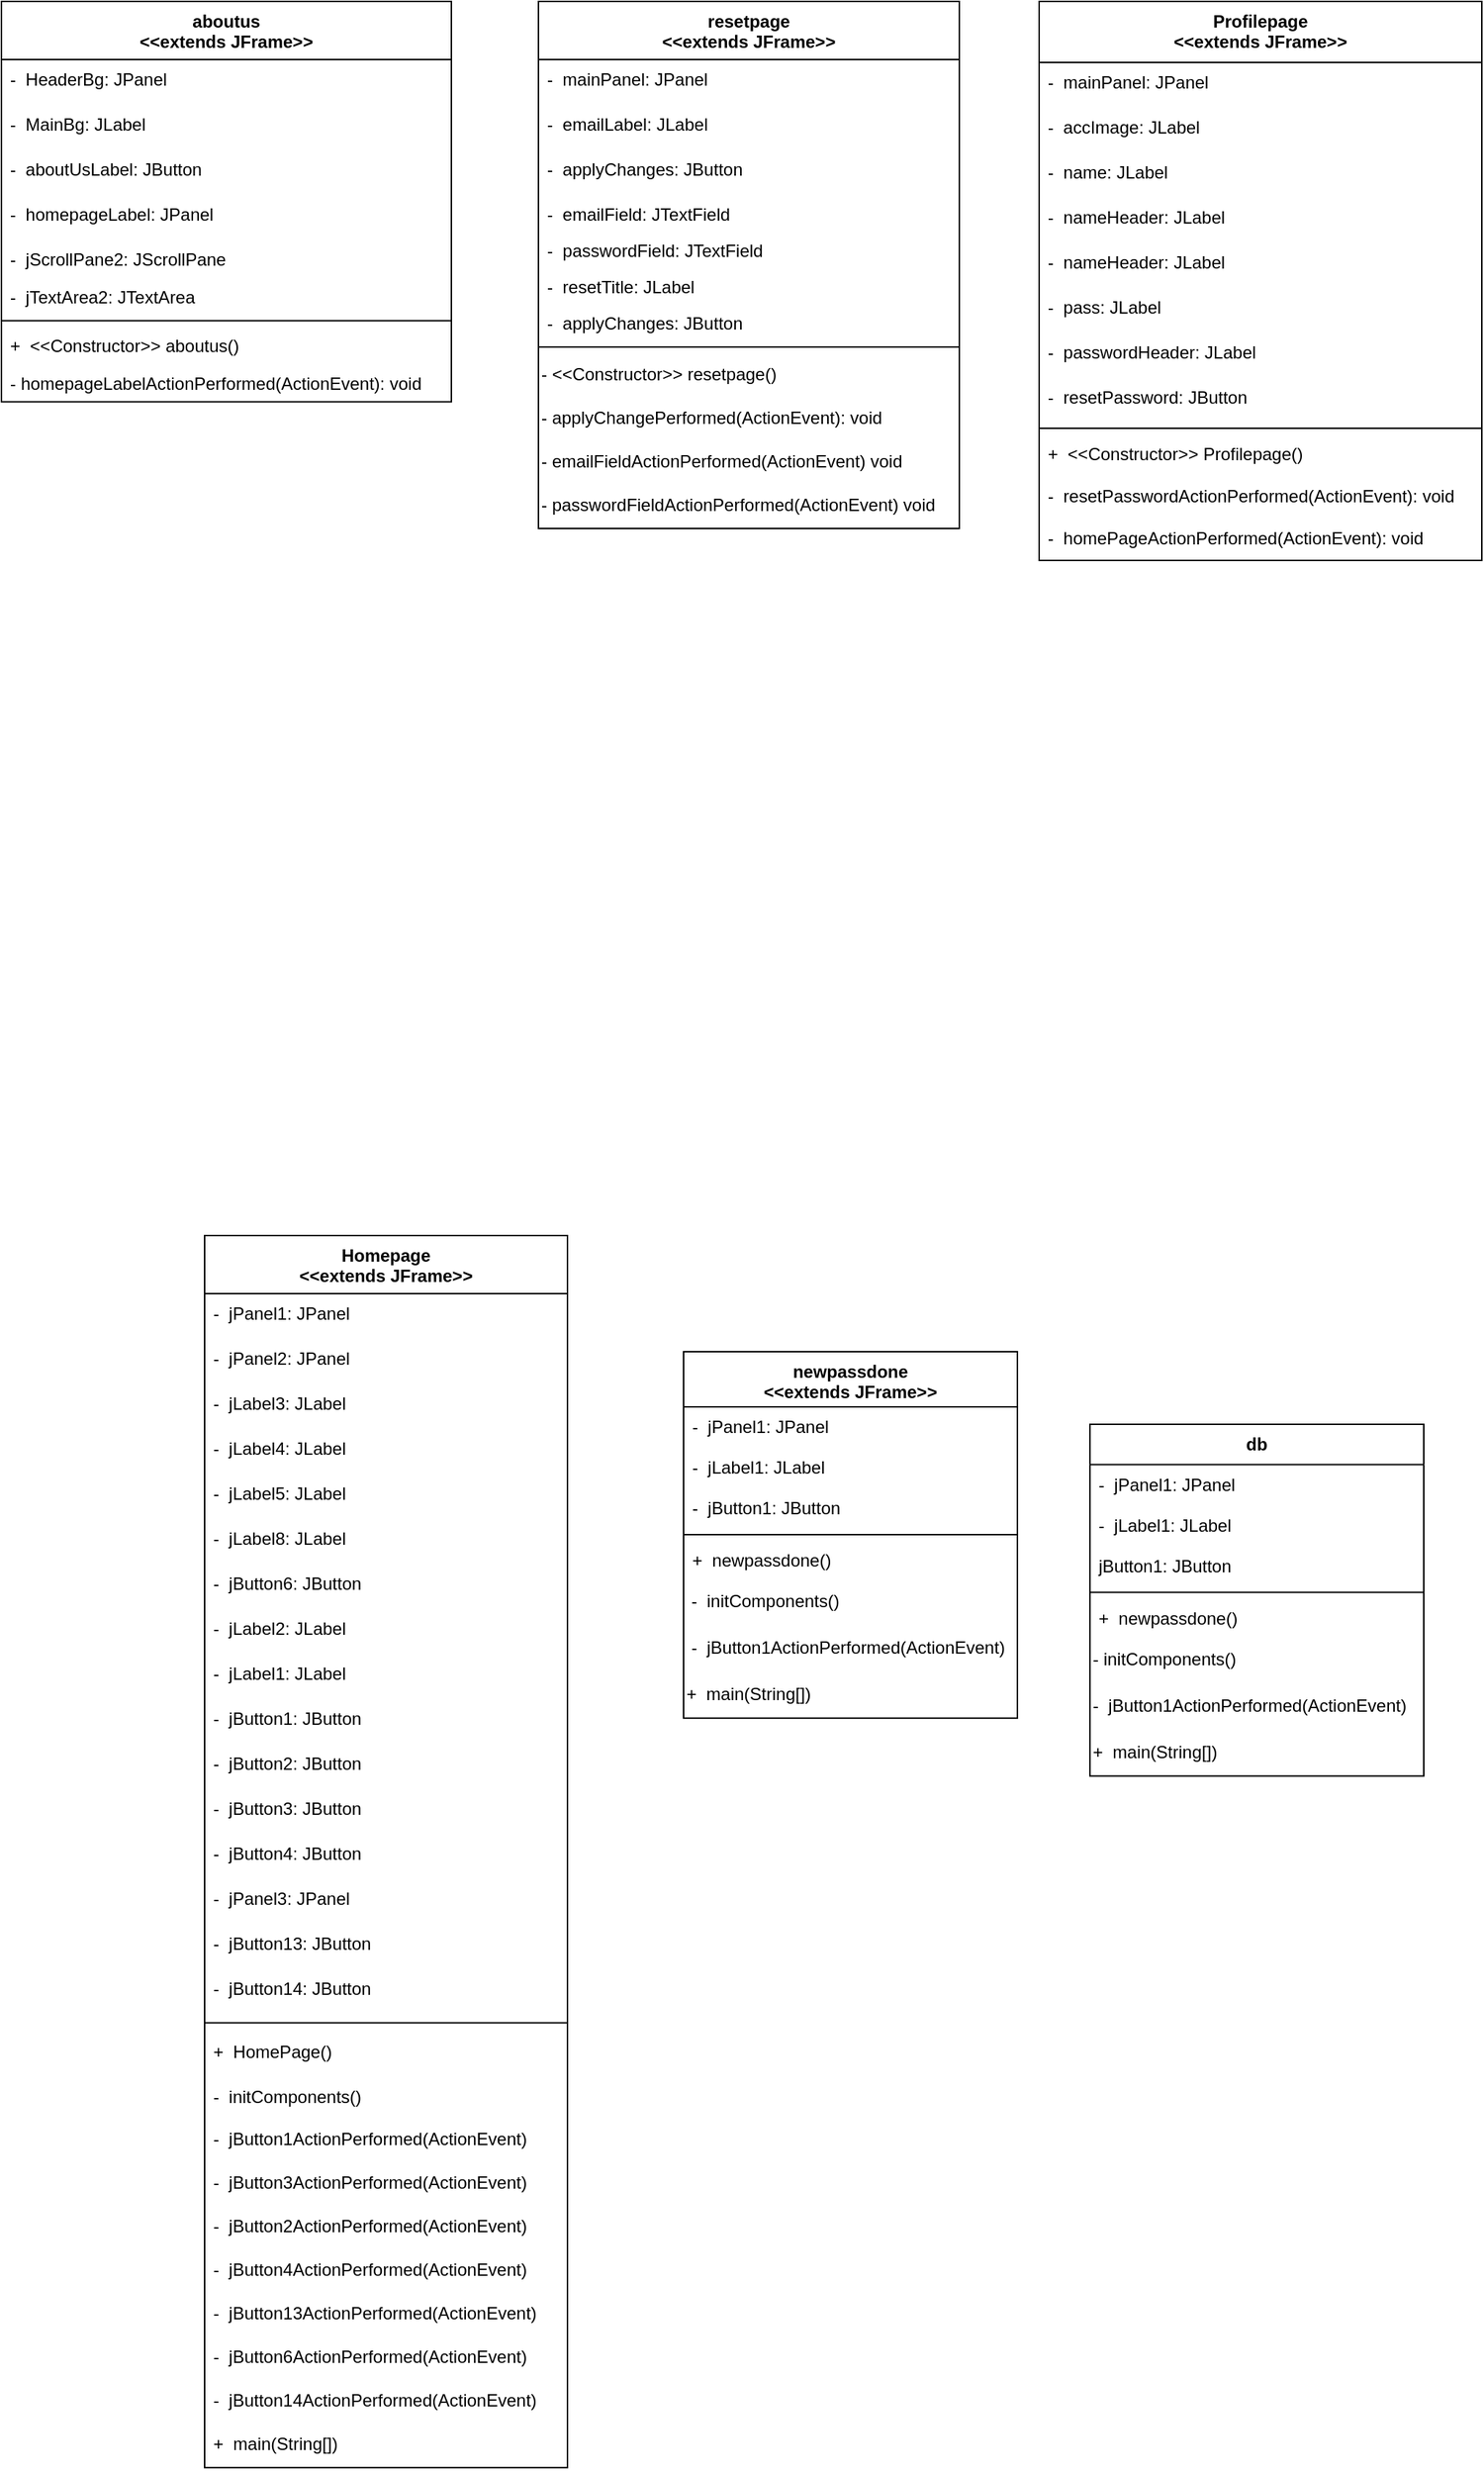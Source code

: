 <mxfile version="24.7.5">
  <diagram name="Page-1" id="XovYSc9VxgBBoyLTzxwy">
    <mxGraphModel dx="1937" dy="1751" grid="1" gridSize="10" guides="1" tooltips="1" connect="1" arrows="1" fold="1" page="1" pageScale="1" pageWidth="850" pageHeight="1100" math="0" shadow="0">
      <root>
        <mxCell id="0" />
        <mxCell id="1" parent="0" />
        <mxCell id="QE4EvPiiiCpDDDPfgIJF-1" value="aboutus&#xa;&lt;&lt;extends JFrame&gt;&gt;&#xa;" style="swimlane;fontStyle=1;align=center;verticalAlign=top;childLayout=stackLayout;horizontal=1;startSize=40;horizontalStack=0;resizeParent=1;resizeParentMax=0;resizeLast=0;collapsible=0;marginBottom=0;" parent="1" vertex="1">
          <mxGeometry x="-530" y="-590" width="310" height="275.74" as="geometry" />
        </mxCell>
        <mxCell id="QE4EvPiiiCpDDDPfgIJF-2" value="-  HeaderBg: JPanel" style="text;strokeColor=none;fillColor=none;align=left;verticalAlign=top;spacingLeft=4;spacingRight=4;overflow=hidden;rotatable=0;points=[[0,0.5],[1,0.5]];portConstraint=eastwest;" parent="QE4EvPiiiCpDDDPfgIJF-1" vertex="1">
          <mxGeometry y="40" width="310" height="31" as="geometry" />
        </mxCell>
        <mxCell id="QE4EvPiiiCpDDDPfgIJF-3" value="-  MainBg: JLabel" style="text;strokeColor=none;fillColor=none;align=left;verticalAlign=top;spacingLeft=4;spacingRight=4;overflow=hidden;rotatable=0;points=[[0,0.5],[1,0.5]];portConstraint=eastwest;" parent="QE4EvPiiiCpDDDPfgIJF-1" vertex="1">
          <mxGeometry y="71" width="310" height="31" as="geometry" />
        </mxCell>
        <mxCell id="QE4EvPiiiCpDDDPfgIJF-4" value="-  aboutUsLabel: JButton" style="text;strokeColor=none;fillColor=none;align=left;verticalAlign=top;spacingLeft=4;spacingRight=4;overflow=hidden;rotatable=0;points=[[0,0.5],[1,0.5]];portConstraint=eastwest;" parent="QE4EvPiiiCpDDDPfgIJF-1" vertex="1">
          <mxGeometry y="102" width="310" height="31" as="geometry" />
        </mxCell>
        <mxCell id="QE4EvPiiiCpDDDPfgIJF-5" value="-  homepageLabel: JPanel" style="text;strokeColor=none;fillColor=none;align=left;verticalAlign=top;spacingLeft=4;spacingRight=4;overflow=hidden;rotatable=0;points=[[0,0.5],[1,0.5]];portConstraint=eastwest;" parent="QE4EvPiiiCpDDDPfgIJF-1" vertex="1">
          <mxGeometry y="133" width="310" height="31" as="geometry" />
        </mxCell>
        <mxCell id="QE4EvPiiiCpDDDPfgIJF-6" value="-  jScrollPane2: JScrollPane" style="text;strokeColor=none;fillColor=none;align=left;verticalAlign=top;spacingLeft=4;spacingRight=4;overflow=hidden;rotatable=0;points=[[0,0.5],[1,0.5]];portConstraint=eastwest;" parent="QE4EvPiiiCpDDDPfgIJF-1" vertex="1">
          <mxGeometry y="164" width="310" height="26" as="geometry" />
        </mxCell>
        <mxCell id="QE4EvPiiiCpDDDPfgIJF-7" value="-  jTextArea2: JTextArea" style="text;strokeColor=none;fillColor=none;align=left;verticalAlign=top;spacingLeft=4;spacingRight=4;overflow=hidden;rotatable=0;points=[[0,0.5],[1,0.5]];portConstraint=eastwest;" parent="QE4EvPiiiCpDDDPfgIJF-1" vertex="1">
          <mxGeometry y="190" width="310" height="26" as="geometry" />
        </mxCell>
        <mxCell id="QE4EvPiiiCpDDDPfgIJF-8" style="line;strokeWidth=1;fillColor=none;align=left;verticalAlign=middle;spacingTop=-1;spacingLeft=3;spacingRight=3;rotatable=0;labelPosition=right;points=[];portConstraint=eastwest;strokeColor=inherit;" parent="QE4EvPiiiCpDDDPfgIJF-1" vertex="1">
          <mxGeometry y="216" width="310" height="7.74" as="geometry" />
        </mxCell>
        <mxCell id="QE4EvPiiiCpDDDPfgIJF-9" value="+  &lt;&lt;Constructor&gt;&gt; aboutus()" style="text;strokeColor=none;fillColor=none;align=left;verticalAlign=top;spacingLeft=4;spacingRight=4;overflow=hidden;rotatable=0;points=[[0,0.5],[1,0.5]];portConstraint=eastwest;" parent="QE4EvPiiiCpDDDPfgIJF-1" vertex="1">
          <mxGeometry y="223.74" width="310" height="26" as="geometry" />
        </mxCell>
        <mxCell id="QE4EvPiiiCpDDDPfgIJF-11" value="- homepageLabelActionPerformed(ActionEvent): void" style="text;strokeColor=none;fillColor=none;align=left;verticalAlign=top;spacingLeft=4;spacingRight=4;overflow=hidden;rotatable=0;points=[[0,0.5],[1,0.5]];portConstraint=eastwest;" parent="QE4EvPiiiCpDDDPfgIJF-1" vertex="1">
          <mxGeometry y="249.74" width="310" height="26" as="geometry" />
        </mxCell>
        <mxCell id="QE4EvPiiiCpDDDPfgIJF-13" value="Homepage&#xa;&lt;&lt;extends JFrame&gt;&gt;&#xa;" style="swimlane;fontStyle=1;align=center;verticalAlign=top;childLayout=stackLayout;horizontal=1;startSize=40;horizontalStack=0;resizeParent=1;resizeParentMax=0;resizeLast=0;collapsible=0;marginBottom=0;" parent="1" vertex="1">
          <mxGeometry x="-390" y="260" width="250" height="848.6" as="geometry" />
        </mxCell>
        <mxCell id="QE4EvPiiiCpDDDPfgIJF-14" value="-  jPanel1: JPanel" style="text;strokeColor=none;fillColor=none;align=left;verticalAlign=top;spacingLeft=4;spacingRight=4;overflow=hidden;rotatable=0;points=[[0,0.5],[1,0.5]];portConstraint=eastwest;" parent="QE4EvPiiiCpDDDPfgIJF-13" vertex="1">
          <mxGeometry y="40" width="250" height="31" as="geometry" />
        </mxCell>
        <mxCell id="QE4EvPiiiCpDDDPfgIJF-15" value="-  jPanel2: JPanel" style="text;strokeColor=none;fillColor=none;align=left;verticalAlign=top;spacingLeft=4;spacingRight=4;overflow=hidden;rotatable=0;points=[[0,0.5],[1,0.5]];portConstraint=eastwest;" parent="QE4EvPiiiCpDDDPfgIJF-13" vertex="1">
          <mxGeometry y="71" width="250" height="31" as="geometry" />
        </mxCell>
        <mxCell id="QE4EvPiiiCpDDDPfgIJF-16" value="-  jLabel3: JLabel" style="text;strokeColor=none;fillColor=none;align=left;verticalAlign=top;spacingLeft=4;spacingRight=4;overflow=hidden;rotatable=0;points=[[0,0.5],[1,0.5]];portConstraint=eastwest;" parent="QE4EvPiiiCpDDDPfgIJF-13" vertex="1">
          <mxGeometry y="102" width="250" height="31" as="geometry" />
        </mxCell>
        <mxCell id="QE4EvPiiiCpDDDPfgIJF-17" value="-  jLabel4: JLabel" style="text;strokeColor=none;fillColor=none;align=left;verticalAlign=top;spacingLeft=4;spacingRight=4;overflow=hidden;rotatable=0;points=[[0,0.5],[1,0.5]];portConstraint=eastwest;" parent="QE4EvPiiiCpDDDPfgIJF-13" vertex="1">
          <mxGeometry y="133" width="250" height="31" as="geometry" />
        </mxCell>
        <mxCell id="QE4EvPiiiCpDDDPfgIJF-18" value="-  jLabel5: JLabel" style="text;strokeColor=none;fillColor=none;align=left;verticalAlign=top;spacingLeft=4;spacingRight=4;overflow=hidden;rotatable=0;points=[[0,0.5],[1,0.5]];portConstraint=eastwest;" parent="QE4EvPiiiCpDDDPfgIJF-13" vertex="1">
          <mxGeometry y="164" width="250" height="31" as="geometry" />
        </mxCell>
        <mxCell id="QE4EvPiiiCpDDDPfgIJF-19" value="-  jLabel8: JLabel" style="text;strokeColor=none;fillColor=none;align=left;verticalAlign=top;spacingLeft=4;spacingRight=4;overflow=hidden;rotatable=0;points=[[0,0.5],[1,0.5]];portConstraint=eastwest;" parent="QE4EvPiiiCpDDDPfgIJF-13" vertex="1">
          <mxGeometry y="195" width="250" height="31" as="geometry" />
        </mxCell>
        <mxCell id="QE4EvPiiiCpDDDPfgIJF-20" value="-  jButton6: JButton" style="text;strokeColor=none;fillColor=none;align=left;verticalAlign=top;spacingLeft=4;spacingRight=4;overflow=hidden;rotatable=0;points=[[0,0.5],[1,0.5]];portConstraint=eastwest;" parent="QE4EvPiiiCpDDDPfgIJF-13" vertex="1">
          <mxGeometry y="226" width="250" height="31" as="geometry" />
        </mxCell>
        <mxCell id="QE4EvPiiiCpDDDPfgIJF-21" value="-  jLabel2: JLabel" style="text;strokeColor=none;fillColor=none;align=left;verticalAlign=top;spacingLeft=4;spacingRight=4;overflow=hidden;rotatable=0;points=[[0,0.5],[1,0.5]];portConstraint=eastwest;" parent="QE4EvPiiiCpDDDPfgIJF-13" vertex="1">
          <mxGeometry y="257" width="250" height="31" as="geometry" />
        </mxCell>
        <mxCell id="QE4EvPiiiCpDDDPfgIJF-22" value="-  jLabel1: JLabel" style="text;strokeColor=none;fillColor=none;align=left;verticalAlign=top;spacingLeft=4;spacingRight=4;overflow=hidden;rotatable=0;points=[[0,0.5],[1,0.5]];portConstraint=eastwest;" parent="QE4EvPiiiCpDDDPfgIJF-13" vertex="1">
          <mxGeometry y="288" width="250" height="31" as="geometry" />
        </mxCell>
        <mxCell id="QE4EvPiiiCpDDDPfgIJF-23" value="-  jButton1: JButton" style="text;strokeColor=none;fillColor=none;align=left;verticalAlign=top;spacingLeft=4;spacingRight=4;overflow=hidden;rotatable=0;points=[[0,0.5],[1,0.5]];portConstraint=eastwest;" parent="QE4EvPiiiCpDDDPfgIJF-13" vertex="1">
          <mxGeometry y="319" width="250" height="31" as="geometry" />
        </mxCell>
        <mxCell id="QE4EvPiiiCpDDDPfgIJF-24" value="-  jButton2: JButton" style="text;strokeColor=none;fillColor=none;align=left;verticalAlign=top;spacingLeft=4;spacingRight=4;overflow=hidden;rotatable=0;points=[[0,0.5],[1,0.5]];portConstraint=eastwest;" parent="QE4EvPiiiCpDDDPfgIJF-13" vertex="1">
          <mxGeometry y="350" width="250" height="31" as="geometry" />
        </mxCell>
        <mxCell id="QE4EvPiiiCpDDDPfgIJF-25" value="-  jButton3: JButton" style="text;strokeColor=none;fillColor=none;align=left;verticalAlign=top;spacingLeft=4;spacingRight=4;overflow=hidden;rotatable=0;points=[[0,0.5],[1,0.5]];portConstraint=eastwest;" parent="QE4EvPiiiCpDDDPfgIJF-13" vertex="1">
          <mxGeometry y="381" width="250" height="31" as="geometry" />
        </mxCell>
        <mxCell id="QE4EvPiiiCpDDDPfgIJF-26" value="-  jButton4: JButton" style="text;strokeColor=none;fillColor=none;align=left;verticalAlign=top;spacingLeft=4;spacingRight=4;overflow=hidden;rotatable=0;points=[[0,0.5],[1,0.5]];portConstraint=eastwest;" parent="QE4EvPiiiCpDDDPfgIJF-13" vertex="1">
          <mxGeometry y="412" width="250" height="31" as="geometry" />
        </mxCell>
        <mxCell id="QE4EvPiiiCpDDDPfgIJF-27" value="-  jPanel3: JPanel" style="text;strokeColor=none;fillColor=none;align=left;verticalAlign=top;spacingLeft=4;spacingRight=4;overflow=hidden;rotatable=0;points=[[0,0.5],[1,0.5]];portConstraint=eastwest;" parent="QE4EvPiiiCpDDDPfgIJF-13" vertex="1">
          <mxGeometry y="443" width="250" height="31" as="geometry" />
        </mxCell>
        <mxCell id="QE4EvPiiiCpDDDPfgIJF-28" value="-  jButton13: JButton" style="text;strokeColor=none;fillColor=none;align=left;verticalAlign=top;spacingLeft=4;spacingRight=4;overflow=hidden;rotatable=0;points=[[0,0.5],[1,0.5]];portConstraint=eastwest;" parent="QE4EvPiiiCpDDDPfgIJF-13" vertex="1">
          <mxGeometry y="474" width="250" height="31" as="geometry" />
        </mxCell>
        <mxCell id="QE4EvPiiiCpDDDPfgIJF-29" value="-  jButton14: JButton" style="text;strokeColor=none;fillColor=none;align=left;verticalAlign=top;spacingLeft=4;spacingRight=4;overflow=hidden;rotatable=0;points=[[0,0.5],[1,0.5]];portConstraint=eastwest;" parent="QE4EvPiiiCpDDDPfgIJF-13" vertex="1">
          <mxGeometry y="505" width="250" height="31" as="geometry" />
        </mxCell>
        <mxCell id="QE4EvPiiiCpDDDPfgIJF-30" style="line;strokeWidth=1;fillColor=none;align=left;verticalAlign=middle;spacingTop=-1;spacingLeft=3;spacingRight=3;rotatable=0;labelPosition=right;points=[];portConstraint=eastwest;strokeColor=inherit;" parent="QE4EvPiiiCpDDDPfgIJF-13" vertex="1">
          <mxGeometry y="536" width="250" height="12.6" as="geometry" />
        </mxCell>
        <mxCell id="QE4EvPiiiCpDDDPfgIJF-31" value="+  HomePage()" style="text;strokeColor=none;fillColor=none;align=left;verticalAlign=top;spacingLeft=4;spacingRight=4;overflow=hidden;rotatable=0;points=[[0,0.5],[1,0.5]];portConstraint=eastwest;" parent="QE4EvPiiiCpDDDPfgIJF-13" vertex="1">
          <mxGeometry y="548.6" width="250" height="31" as="geometry" />
        </mxCell>
        <mxCell id="QE4EvPiiiCpDDDPfgIJF-32" value="-  initComponents()" style="text;strokeColor=none;fillColor=none;align=left;verticalAlign=top;spacingLeft=4;spacingRight=4;overflow=hidden;rotatable=0;points=[[0,0.5],[1,0.5]];portConstraint=eastwest;" parent="QE4EvPiiiCpDDDPfgIJF-13" vertex="1">
          <mxGeometry y="579.6" width="250" height="29" as="geometry" />
        </mxCell>
        <mxCell id="QE4EvPiiiCpDDDPfgIJF-33" value="-  jButton1ActionPerformed(ActionEvent)" style="text;strokeColor=none;fillColor=none;align=left;verticalAlign=top;spacingLeft=4;spacingRight=4;overflow=hidden;rotatable=0;points=[[0,0.5],[1,0.5]];portConstraint=eastwest;" parent="QE4EvPiiiCpDDDPfgIJF-13" vertex="1">
          <mxGeometry y="608.6" width="250" height="30" as="geometry" />
        </mxCell>
        <mxCell id="QE4EvPiiiCpDDDPfgIJF-34" value="-  jButton3ActionPerformed(ActionEvent)" style="text;strokeColor=none;fillColor=none;align=left;verticalAlign=top;spacingLeft=4;spacingRight=4;overflow=hidden;rotatable=0;points=[[0,0.5],[1,0.5]];portConstraint=eastwest;" parent="QE4EvPiiiCpDDDPfgIJF-13" vertex="1">
          <mxGeometry y="638.6" width="250" height="30" as="geometry" />
        </mxCell>
        <mxCell id="QE4EvPiiiCpDDDPfgIJF-35" value="-  jButton2ActionPerformed(ActionEvent)" style="text;strokeColor=none;fillColor=none;align=left;verticalAlign=top;spacingLeft=4;spacingRight=4;overflow=hidden;rotatable=0;points=[[0,0.5],[1,0.5]];portConstraint=eastwest;" parent="QE4EvPiiiCpDDDPfgIJF-13" vertex="1">
          <mxGeometry y="668.6" width="250" height="30" as="geometry" />
        </mxCell>
        <mxCell id="QE4EvPiiiCpDDDPfgIJF-36" value="-  jButton4ActionPerformed(ActionEvent)" style="text;strokeColor=none;fillColor=none;align=left;verticalAlign=top;spacingLeft=4;spacingRight=4;overflow=hidden;rotatable=0;points=[[0,0.5],[1,0.5]];portConstraint=eastwest;" parent="QE4EvPiiiCpDDDPfgIJF-13" vertex="1">
          <mxGeometry y="698.6" width="250" height="30" as="geometry" />
        </mxCell>
        <mxCell id="QE4EvPiiiCpDDDPfgIJF-37" value="-  jButton13ActionPerformed(ActionEvent)" style="text;strokeColor=none;fillColor=none;align=left;verticalAlign=top;spacingLeft=4;spacingRight=4;overflow=hidden;rotatable=0;points=[[0,0.5],[1,0.5]];portConstraint=eastwest;" parent="QE4EvPiiiCpDDDPfgIJF-13" vertex="1">
          <mxGeometry y="728.6" width="250" height="30" as="geometry" />
        </mxCell>
        <mxCell id="QE4EvPiiiCpDDDPfgIJF-38" value="-  jButton6ActionPerformed(ActionEvent)" style="text;strokeColor=none;fillColor=none;align=left;verticalAlign=top;spacingLeft=4;spacingRight=4;overflow=hidden;rotatable=0;points=[[0,0.5],[1,0.5]];portConstraint=eastwest;" parent="QE4EvPiiiCpDDDPfgIJF-13" vertex="1">
          <mxGeometry y="758.6" width="250" height="30" as="geometry" />
        </mxCell>
        <mxCell id="QE4EvPiiiCpDDDPfgIJF-39" value="-  jButton14ActionPerformed(ActionEvent)" style="text;strokeColor=none;fillColor=none;align=left;verticalAlign=top;spacingLeft=4;spacingRight=4;overflow=hidden;rotatable=0;points=[[0,0.5],[1,0.5]];portConstraint=eastwest;" parent="QE4EvPiiiCpDDDPfgIJF-13" vertex="1">
          <mxGeometry y="788.6" width="250" height="30" as="geometry" />
        </mxCell>
        <mxCell id="QE4EvPiiiCpDDDPfgIJF-40" value="+  main(String[])" style="text;strokeColor=none;fillColor=none;align=left;verticalAlign=top;spacingLeft=4;spacingRight=4;overflow=hidden;rotatable=0;points=[[0,0.5],[1,0.5]];portConstraint=eastwest;" parent="QE4EvPiiiCpDDDPfgIJF-13" vertex="1">
          <mxGeometry y="818.6" width="250" height="30" as="geometry" />
        </mxCell>
        <mxCell id="QE4EvPiiiCpDDDPfgIJF-56" value="newpassdone&#xa;&lt;&lt;extends JFrame&gt;&gt;&#xa;" style="swimlane;fontStyle=1;align=center;verticalAlign=top;childLayout=stackLayout;horizontal=1;startSize=38;horizontalStack=0;resizeParent=1;resizeParentMax=0;resizeLast=0;collapsible=0;marginBottom=0;" parent="1" vertex="1">
          <mxGeometry x="-60" y="340.0" width="230" height="252.4" as="geometry" />
        </mxCell>
        <mxCell id="QE4EvPiiiCpDDDPfgIJF-57" value="-  jPanel1: JPanel" style="text;strokeColor=none;fillColor=none;align=left;verticalAlign=top;spacingLeft=4;spacingRight=4;overflow=hidden;rotatable=0;points=[[0,0.5],[1,0.5]];portConstraint=eastwest;" parent="QE4EvPiiiCpDDDPfgIJF-56" vertex="1">
          <mxGeometry y="38" width="230" height="28" as="geometry" />
        </mxCell>
        <mxCell id="QE4EvPiiiCpDDDPfgIJF-58" value="-  jLabel1: JLabel" style="text;strokeColor=none;fillColor=none;align=left;verticalAlign=top;spacingLeft=4;spacingRight=4;overflow=hidden;rotatable=0;points=[[0,0.5],[1,0.5]];portConstraint=eastwest;" parent="QE4EvPiiiCpDDDPfgIJF-56" vertex="1">
          <mxGeometry y="66" width="230" height="28" as="geometry" />
        </mxCell>
        <mxCell id="QE4EvPiiiCpDDDPfgIJF-59" value="-  jButton1: JButton" style="text;strokeColor=none;fillColor=none;align=left;verticalAlign=top;spacingLeft=4;spacingRight=4;overflow=hidden;rotatable=0;points=[[0,0.5],[1,0.5]];portConstraint=eastwest;" parent="QE4EvPiiiCpDDDPfgIJF-56" vertex="1">
          <mxGeometry y="94" width="230" height="28" as="geometry" />
        </mxCell>
        <mxCell id="QE4EvPiiiCpDDDPfgIJF-60" style="line;strokeWidth=1;fillColor=none;align=left;verticalAlign=middle;spacingTop=-1;spacingLeft=3;spacingRight=3;rotatable=0;labelPosition=right;points=[];portConstraint=eastwest;strokeColor=inherit;" parent="QE4EvPiiiCpDDDPfgIJF-56" vertex="1">
          <mxGeometry y="122" width="230" height="8" as="geometry" />
        </mxCell>
        <mxCell id="QE4EvPiiiCpDDDPfgIJF-61" value="+  newpassdone()" style="text;strokeColor=none;fillColor=none;align=left;verticalAlign=top;spacingLeft=4;spacingRight=4;overflow=hidden;rotatable=0;points=[[0,0.5],[1,0.5]];portConstraint=eastwest;" parent="QE4EvPiiiCpDDDPfgIJF-56" vertex="1">
          <mxGeometry y="130" width="230" height="28" as="geometry" />
        </mxCell>
        <mxCell id="QE4EvPiiiCpDDDPfgIJF-62" value="&amp;nbsp;-&amp;nbsp; initComponents()" style="text;whiteSpace=wrap;html=1;" parent="QE4EvPiiiCpDDDPfgIJF-56" vertex="1">
          <mxGeometry y="158" width="230" height="32.2" as="geometry" />
        </mxCell>
        <mxCell id="QE4EvPiiiCpDDDPfgIJF-63" value="&amp;nbsp;-&amp;nbsp; jButton1ActionPerformed(ActionEvent)" style="text;whiteSpace=wrap;html=1;" parent="QE4EvPiiiCpDDDPfgIJF-56" vertex="1">
          <mxGeometry y="190.2" width="230" height="32.2" as="geometry" />
        </mxCell>
        <mxCell id="QE4EvPiiiCpDDDPfgIJF-64" value="+&amp;nbsp; main(String[])" style="text;whiteSpace=wrap;html=1;" parent="QE4EvPiiiCpDDDPfgIJF-56" vertex="1">
          <mxGeometry y="222.4" width="230" height="30" as="geometry" />
        </mxCell>
        <mxCell id="QE4EvPiiiCpDDDPfgIJF-65" value="resetpage&#xa;&lt;&lt;extends JFrame&gt;&gt;&#xa;" style="swimlane;fontStyle=1;align=center;verticalAlign=top;childLayout=stackLayout;horizontal=1;startSize=40;horizontalStack=0;resizeParent=1;resizeParentMax=0;resizeLast=0;collapsible=0;marginBottom=0;" parent="1" vertex="1">
          <mxGeometry x="-160" y="-590" width="290" height="363" as="geometry" />
        </mxCell>
        <mxCell id="QE4EvPiiiCpDDDPfgIJF-66" value="-  mainPanel: JPanel" style="text;strokeColor=none;fillColor=none;align=left;verticalAlign=top;spacingLeft=4;spacingRight=4;overflow=hidden;rotatable=0;points=[[0,0.5],[1,0.5]];portConstraint=eastwest;" parent="QE4EvPiiiCpDDDPfgIJF-65" vertex="1">
          <mxGeometry y="40" width="290" height="31" as="geometry" />
        </mxCell>
        <mxCell id="QE4EvPiiiCpDDDPfgIJF-67" value="-  emailLabel: JLabel" style="text;strokeColor=none;fillColor=none;align=left;verticalAlign=top;spacingLeft=4;spacingRight=4;overflow=hidden;rotatable=0;points=[[0,0.5],[1,0.5]];portConstraint=eastwest;" parent="QE4EvPiiiCpDDDPfgIJF-65" vertex="1">
          <mxGeometry y="71" width="290" height="31" as="geometry" />
        </mxCell>
        <mxCell id="QE4EvPiiiCpDDDPfgIJF-68" value="-  applyChanges: JButton" style="text;strokeColor=none;fillColor=none;align=left;verticalAlign=top;spacingLeft=4;spacingRight=4;overflow=hidden;rotatable=0;points=[[0,0.5],[1,0.5]];portConstraint=eastwest;" parent="QE4EvPiiiCpDDDPfgIJF-65" vertex="1">
          <mxGeometry y="102" width="290" height="31" as="geometry" />
        </mxCell>
        <mxCell id="QE4EvPiiiCpDDDPfgIJF-69" value="-  emailField: JTextField" style="text;strokeColor=none;fillColor=none;align=left;verticalAlign=top;spacingLeft=4;spacingRight=4;overflow=hidden;rotatable=0;points=[[0,0.5],[1,0.5]];portConstraint=eastwest;" parent="QE4EvPiiiCpDDDPfgIJF-65" vertex="1">
          <mxGeometry y="133" width="290" height="25" as="geometry" />
        </mxCell>
        <mxCell id="QE4EvPiiiCpDDDPfgIJF-70" value="-  passwordField: JTextField" style="text;strokeColor=none;fillColor=none;align=left;verticalAlign=top;spacingLeft=4;spacingRight=4;overflow=hidden;rotatable=0;points=[[0,0.5],[1,0.5]];portConstraint=eastwest;" parent="QE4EvPiiiCpDDDPfgIJF-65" vertex="1">
          <mxGeometry y="158" width="290" height="25" as="geometry" />
        </mxCell>
        <mxCell id="QE4EvPiiiCpDDDPfgIJF-71" value="-  resetTitle: JLabel" style="text;strokeColor=none;fillColor=none;align=left;verticalAlign=top;spacingLeft=4;spacingRight=4;overflow=hidden;rotatable=0;points=[[0,0.5],[1,0.5]];portConstraint=eastwest;" parent="QE4EvPiiiCpDDDPfgIJF-65" vertex="1">
          <mxGeometry y="183" width="290" height="25" as="geometry" />
        </mxCell>
        <mxCell id="SDU8DpZkJm8AxWShPPcR-4" value="-  applyChanges: JButton" style="text;strokeColor=none;fillColor=none;align=left;verticalAlign=top;spacingLeft=4;spacingRight=4;overflow=hidden;rotatable=0;points=[[0,0.5],[1,0.5]];portConstraint=eastwest;" vertex="1" parent="QE4EvPiiiCpDDDPfgIJF-65">
          <mxGeometry y="208" width="290" height="25" as="geometry" />
        </mxCell>
        <mxCell id="QE4EvPiiiCpDDDPfgIJF-74" style="line;strokeWidth=1;fillColor=none;align=left;verticalAlign=middle;spacingTop=-1;spacingLeft=3;spacingRight=3;rotatable=0;labelPosition=right;points=[];portConstraint=eastwest;strokeColor=inherit;" parent="QE4EvPiiiCpDDDPfgIJF-65" vertex="1">
          <mxGeometry y="233" width="290" height="10" as="geometry" />
        </mxCell>
        <mxCell id="QE4EvPiiiCpDDDPfgIJF-76" value="- &amp;lt;&amp;lt;Constructor&amp;gt;&amp;gt; resetpage()" style="text;whiteSpace=wrap;html=1;" parent="QE4EvPiiiCpDDDPfgIJF-65" vertex="1">
          <mxGeometry y="243" width="290" height="30" as="geometry" />
        </mxCell>
        <mxCell id="SDU8DpZkJm8AxWShPPcR-9" value="- applyChangePerformed(ActionEvent): void" style="text;whiteSpace=wrap;html=1;" vertex="1" parent="QE4EvPiiiCpDDDPfgIJF-65">
          <mxGeometry y="273" width="290" height="30" as="geometry" />
        </mxCell>
        <mxCell id="SDU8DpZkJm8AxWShPPcR-7" value="- emailFieldActionPerformed(ActionEvent) void" style="text;whiteSpace=wrap;html=1;" vertex="1" parent="QE4EvPiiiCpDDDPfgIJF-65">
          <mxGeometry y="303" width="290" height="30" as="geometry" />
        </mxCell>
        <mxCell id="QE4EvPiiiCpDDDPfgIJF-80" value="- passwordFieldActionPerformed(ActionEvent) void" style="text;whiteSpace=wrap;html=1;" parent="QE4EvPiiiCpDDDPfgIJF-65" vertex="1">
          <mxGeometry y="333" width="290" height="30" as="geometry" />
        </mxCell>
        <mxCell id="QE4EvPiiiCpDDDPfgIJF-82" value="db" style="swimlane;fontStyle=1;align=center;verticalAlign=top;childLayout=stackLayout;horizontal=1;startSize=27.8;horizontalStack=0;resizeParent=1;resizeParentMax=0;resizeLast=0;collapsible=0;marginBottom=0;" parent="1" vertex="1">
          <mxGeometry x="220" y="390.0" width="230" height="242.2" as="geometry" />
        </mxCell>
        <mxCell id="QE4EvPiiiCpDDDPfgIJF-83" value="-  jPanel1: JPanel" style="text;strokeColor=none;fillColor=none;align=left;verticalAlign=top;spacingLeft=4;spacingRight=4;overflow=hidden;rotatable=0;points=[[0,0.5],[1,0.5]];portConstraint=eastwest;" parent="QE4EvPiiiCpDDDPfgIJF-82" vertex="1">
          <mxGeometry y="27.8" width="230" height="28" as="geometry" />
        </mxCell>
        <mxCell id="QE4EvPiiiCpDDDPfgIJF-84" value="-  jLabel1: JLabel" style="text;strokeColor=none;fillColor=none;align=left;verticalAlign=top;spacingLeft=4;spacingRight=4;overflow=hidden;rotatable=0;points=[[0,0.5],[1,0.5]];portConstraint=eastwest;" parent="QE4EvPiiiCpDDDPfgIJF-82" vertex="1">
          <mxGeometry y="55.8" width="230" height="28" as="geometry" />
        </mxCell>
        <mxCell id="QE4EvPiiiCpDDDPfgIJF-85" value="jButton1: JButton" style="text;strokeColor=none;fillColor=none;align=left;verticalAlign=top;spacingLeft=4;spacingRight=4;overflow=hidden;rotatable=0;points=[[0,0.5],[1,0.5]];portConstraint=eastwest;" parent="QE4EvPiiiCpDDDPfgIJF-82" vertex="1">
          <mxGeometry y="83.8" width="230" height="28" as="geometry" />
        </mxCell>
        <mxCell id="QE4EvPiiiCpDDDPfgIJF-86" style="line;strokeWidth=1;fillColor=none;align=left;verticalAlign=middle;spacingTop=-1;spacingLeft=3;spacingRight=3;rotatable=0;labelPosition=right;points=[];portConstraint=eastwest;strokeColor=inherit;" parent="QE4EvPiiiCpDDDPfgIJF-82" vertex="1">
          <mxGeometry y="111.8" width="230" height="8" as="geometry" />
        </mxCell>
        <mxCell id="QE4EvPiiiCpDDDPfgIJF-87" value="+  newpassdone()" style="text;strokeColor=none;fillColor=none;align=left;verticalAlign=top;spacingLeft=4;spacingRight=4;overflow=hidden;rotatable=0;points=[[0,0.5],[1,0.5]];portConstraint=eastwest;" parent="QE4EvPiiiCpDDDPfgIJF-82" vertex="1">
          <mxGeometry y="119.8" width="230" height="28" as="geometry" />
        </mxCell>
        <mxCell id="QE4EvPiiiCpDDDPfgIJF-88" value="- initComponents()" style="text;whiteSpace=wrap;html=1;" parent="QE4EvPiiiCpDDDPfgIJF-82" vertex="1">
          <mxGeometry y="147.8" width="230" height="32.2" as="geometry" />
        </mxCell>
        <mxCell id="QE4EvPiiiCpDDDPfgIJF-89" value="-&amp;nbsp; jButton1ActionPerformed(ActionEvent)" style="text;whiteSpace=wrap;html=1;" parent="QE4EvPiiiCpDDDPfgIJF-82" vertex="1">
          <mxGeometry y="180" width="230" height="32.2" as="geometry" />
        </mxCell>
        <mxCell id="QE4EvPiiiCpDDDPfgIJF-90" value="+&amp;nbsp; main(String[])" style="text;whiteSpace=wrap;html=1;" parent="QE4EvPiiiCpDDDPfgIJF-82" vertex="1">
          <mxGeometry y="212.2" width="230" height="30" as="geometry" />
        </mxCell>
        <mxCell id="SDU8DpZkJm8AxWShPPcR-15" value="Profilepage&#xa;&lt;&lt;extends JFrame&gt;&gt;&#xa;&#xa;" style="swimlane;fontStyle=1;align=center;verticalAlign=top;childLayout=stackLayout;horizontal=1;startSize=42;horizontalStack=0;resizeParent=1;resizeParentMax=0;resizeLast=0;collapsible=0;marginBottom=0;" vertex="1" parent="1">
          <mxGeometry x="185" y="-590" width="305" height="385" as="geometry" />
        </mxCell>
        <mxCell id="SDU8DpZkJm8AxWShPPcR-16" value="-  mainPanel: JPanel" style="text;strokeColor=none;fillColor=none;align=left;verticalAlign=top;spacingLeft=4;spacingRight=4;overflow=hidden;rotatable=0;points=[[0,0.5],[1,0.5]];portConstraint=eastwest;" vertex="1" parent="SDU8DpZkJm8AxWShPPcR-15">
          <mxGeometry y="42" width="305" height="31" as="geometry" />
        </mxCell>
        <mxCell id="SDU8DpZkJm8AxWShPPcR-17" value="-  accImage: JLabel" style="text;strokeColor=none;fillColor=none;align=left;verticalAlign=top;spacingLeft=4;spacingRight=4;overflow=hidden;rotatable=0;points=[[0,0.5],[1,0.5]];portConstraint=eastwest;" vertex="1" parent="SDU8DpZkJm8AxWShPPcR-15">
          <mxGeometry y="73" width="305" height="31" as="geometry" />
        </mxCell>
        <mxCell id="SDU8DpZkJm8AxWShPPcR-18" value="-  name: JLabel" style="text;strokeColor=none;fillColor=none;align=left;verticalAlign=top;spacingLeft=4;spacingRight=4;overflow=hidden;rotatable=0;points=[[0,0.5],[1,0.5]];portConstraint=eastwest;" vertex="1" parent="SDU8DpZkJm8AxWShPPcR-15">
          <mxGeometry y="104" width="305" height="31" as="geometry" />
        </mxCell>
        <mxCell id="SDU8DpZkJm8AxWShPPcR-19" value="-  nameHeader: JLabel" style="text;strokeColor=none;fillColor=none;align=left;verticalAlign=top;spacingLeft=4;spacingRight=4;overflow=hidden;rotatable=0;points=[[0,0.5],[1,0.5]];portConstraint=eastwest;" vertex="1" parent="SDU8DpZkJm8AxWShPPcR-15">
          <mxGeometry y="135" width="305" height="31" as="geometry" />
        </mxCell>
        <mxCell id="SDU8DpZkJm8AxWShPPcR-20" value="-  nameHeader: JLabel" style="text;strokeColor=none;fillColor=none;align=left;verticalAlign=top;spacingLeft=4;spacingRight=4;overflow=hidden;rotatable=0;points=[[0,0.5],[1,0.5]];portConstraint=eastwest;" vertex="1" parent="SDU8DpZkJm8AxWShPPcR-15">
          <mxGeometry y="166" width="305" height="31" as="geometry" />
        </mxCell>
        <mxCell id="SDU8DpZkJm8AxWShPPcR-21" value="-  pass: JLabel" style="text;strokeColor=none;fillColor=none;align=left;verticalAlign=top;spacingLeft=4;spacingRight=4;overflow=hidden;rotatable=0;points=[[0,0.5],[1,0.5]];portConstraint=eastwest;" vertex="1" parent="SDU8DpZkJm8AxWShPPcR-15">
          <mxGeometry y="197" width="305" height="31" as="geometry" />
        </mxCell>
        <mxCell id="SDU8DpZkJm8AxWShPPcR-22" value="-  passwordHeader: JLabel" style="text;strokeColor=none;fillColor=none;align=left;verticalAlign=top;spacingLeft=4;spacingRight=4;overflow=hidden;rotatable=0;points=[[0,0.5],[1,0.5]];portConstraint=eastwest;" vertex="1" parent="SDU8DpZkJm8AxWShPPcR-15">
          <mxGeometry y="228" width="305" height="31" as="geometry" />
        </mxCell>
        <mxCell id="SDU8DpZkJm8AxWShPPcR-23" value="-  resetPassword: JButton" style="text;strokeColor=none;fillColor=none;align=left;verticalAlign=top;spacingLeft=4;spacingRight=4;overflow=hidden;rotatable=0;points=[[0,0.5],[1,0.5]];portConstraint=eastwest;" vertex="1" parent="SDU8DpZkJm8AxWShPPcR-15">
          <mxGeometry y="259" width="305" height="31" as="geometry" />
        </mxCell>
        <mxCell id="SDU8DpZkJm8AxWShPPcR-24" style="line;strokeWidth=1;fillColor=none;align=left;verticalAlign=middle;spacingTop=-1;spacingLeft=3;spacingRight=3;rotatable=0;labelPosition=right;points=[];portConstraint=eastwest;strokeColor=inherit;" vertex="1" parent="SDU8DpZkJm8AxWShPPcR-15">
          <mxGeometry y="290" width="305" height="8" as="geometry" />
        </mxCell>
        <mxCell id="SDU8DpZkJm8AxWShPPcR-25" value="+  &lt;&lt;Constructor&gt;&gt; Profilepage()" style="text;strokeColor=none;fillColor=none;align=left;verticalAlign=top;spacingLeft=4;spacingRight=4;overflow=hidden;rotatable=0;points=[[0,0.5],[1,0.5]];portConstraint=eastwest;" vertex="1" parent="SDU8DpZkJm8AxWShPPcR-15">
          <mxGeometry y="298" width="305" height="29" as="geometry" />
        </mxCell>
        <mxCell id="SDU8DpZkJm8AxWShPPcR-27" value="-  resetPasswordActionPerformed(ActionEvent): void" style="text;strokeColor=none;fillColor=none;align=left;verticalAlign=top;spacingLeft=4;spacingRight=4;overflow=hidden;rotatable=0;points=[[0,0.5],[1,0.5]];portConstraint=eastwest;" vertex="1" parent="SDU8DpZkJm8AxWShPPcR-15">
          <mxGeometry y="327" width="305" height="29" as="geometry" />
        </mxCell>
        <mxCell id="SDU8DpZkJm8AxWShPPcR-28" value="-  homePageActionPerformed(ActionEvent): void" style="text;strokeColor=none;fillColor=none;align=left;verticalAlign=top;spacingLeft=4;spacingRight=4;overflow=hidden;rotatable=0;points=[[0,0.5],[1,0.5]];portConstraint=eastwest;" vertex="1" parent="SDU8DpZkJm8AxWShPPcR-15">
          <mxGeometry y="356" width="305" height="29" as="geometry" />
        </mxCell>
      </root>
    </mxGraphModel>
  </diagram>
</mxfile>
